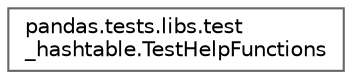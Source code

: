 digraph "Graphical Class Hierarchy"
{
 // LATEX_PDF_SIZE
  bgcolor="transparent";
  edge [fontname=Helvetica,fontsize=10,labelfontname=Helvetica,labelfontsize=10];
  node [fontname=Helvetica,fontsize=10,shape=box,height=0.2,width=0.4];
  rankdir="LR";
  Node0 [id="Node000000",label="pandas.tests.libs.test\l_hashtable.TestHelpFunctions",height=0.2,width=0.4,color="grey40", fillcolor="white", style="filled",URL="$df/d87/classpandas_1_1tests_1_1libs_1_1test__hashtable_1_1TestHelpFunctions.html",tooltip=" "];
}
